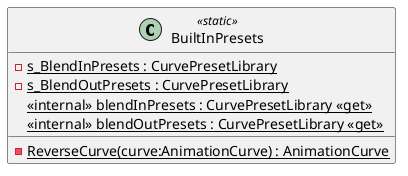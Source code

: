 @startuml
class BuiltInPresets <<static>> {
    {static} - s_BlendInPresets : CurvePresetLibrary
    {static} - s_BlendOutPresets : CurvePresetLibrary
    <<internal>> {static} blendInPresets : CurvePresetLibrary <<get>>
    <<internal>> {static} blendOutPresets : CurvePresetLibrary <<get>>
    {static} - ReverseCurve(curve:AnimationCurve) : AnimationCurve
}
@enduml
